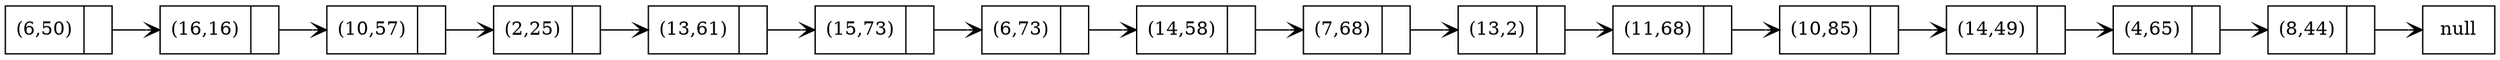 digraph foo { rankdir=LR; node [shape=record];n2[label = "null"]
s0[label="{ <data> (6,50) | <ref>  }"];
s0:ref -> s1 [arrowhead=vee, tailclip=false, arrowtail = vee];
s1[label="{ <data> (16,16) | <ref>  }"];
s1:ref -> s2 [arrowhead=vee, tailclip=false, arrowtail = vee];
s2[label="{ <data> (10,57) | <ref>  }"];
s2:ref -> s3 [arrowhead=vee, tailclip=false, arrowtail = vee];
s3[label="{ <data> (2,25) | <ref>  }"];
s3:ref -> s4 [arrowhead=vee, tailclip=false, arrowtail = vee];
s4[label="{ <data> (13,61) | <ref>  }"];
s4:ref -> s5 [arrowhead=vee, tailclip=false, arrowtail = vee];
s5[label="{ <data> (15,73) | <ref>  }"];
s5:ref -> s6 [arrowhead=vee, tailclip=false, arrowtail = vee];
s6[label="{ <data> (6,73) | <ref>  }"];
s6:ref -> s7 [arrowhead=vee, tailclip=false, arrowtail = vee];
s7[label="{ <data> (14,58) | <ref>  }"];
s7:ref -> s8 [arrowhead=vee, tailclip=false, arrowtail = vee];
s8[label="{ <data> (7,68) | <ref>  }"];
s8:ref -> s9 [arrowhead=vee, tailclip=false, arrowtail = vee];
s9[label="{ <data> (13,2) | <ref>  }"];
s9:ref -> s10 [arrowhead=vee, tailclip=false, arrowtail = vee];
s10[label="{ <data> (11,68) | <ref>  }"];
s10:ref -> s11 [arrowhead=vee, tailclip=false, arrowtail = vee];
s11[label="{ <data> (10,85) | <ref>  }"];
s11:ref -> s12 [arrowhead=vee, tailclip=false, arrowtail = vee];
s12[label="{ <data> (14,49) | <ref>  }"];
s12:ref -> s13 [arrowhead=vee, tailclip=false, arrowtail = vee];
s13[label="{ <data> (4,65) | <ref>  }"];
s13:ref -> s14 [arrowhead=vee, tailclip=false, arrowtail = vee];
s14[label="{ <data> (8,44) | <ref>  }"];
s14:ref -> n2      [arrowhead=vee, tailclip=false,arrowtail = vee];
}